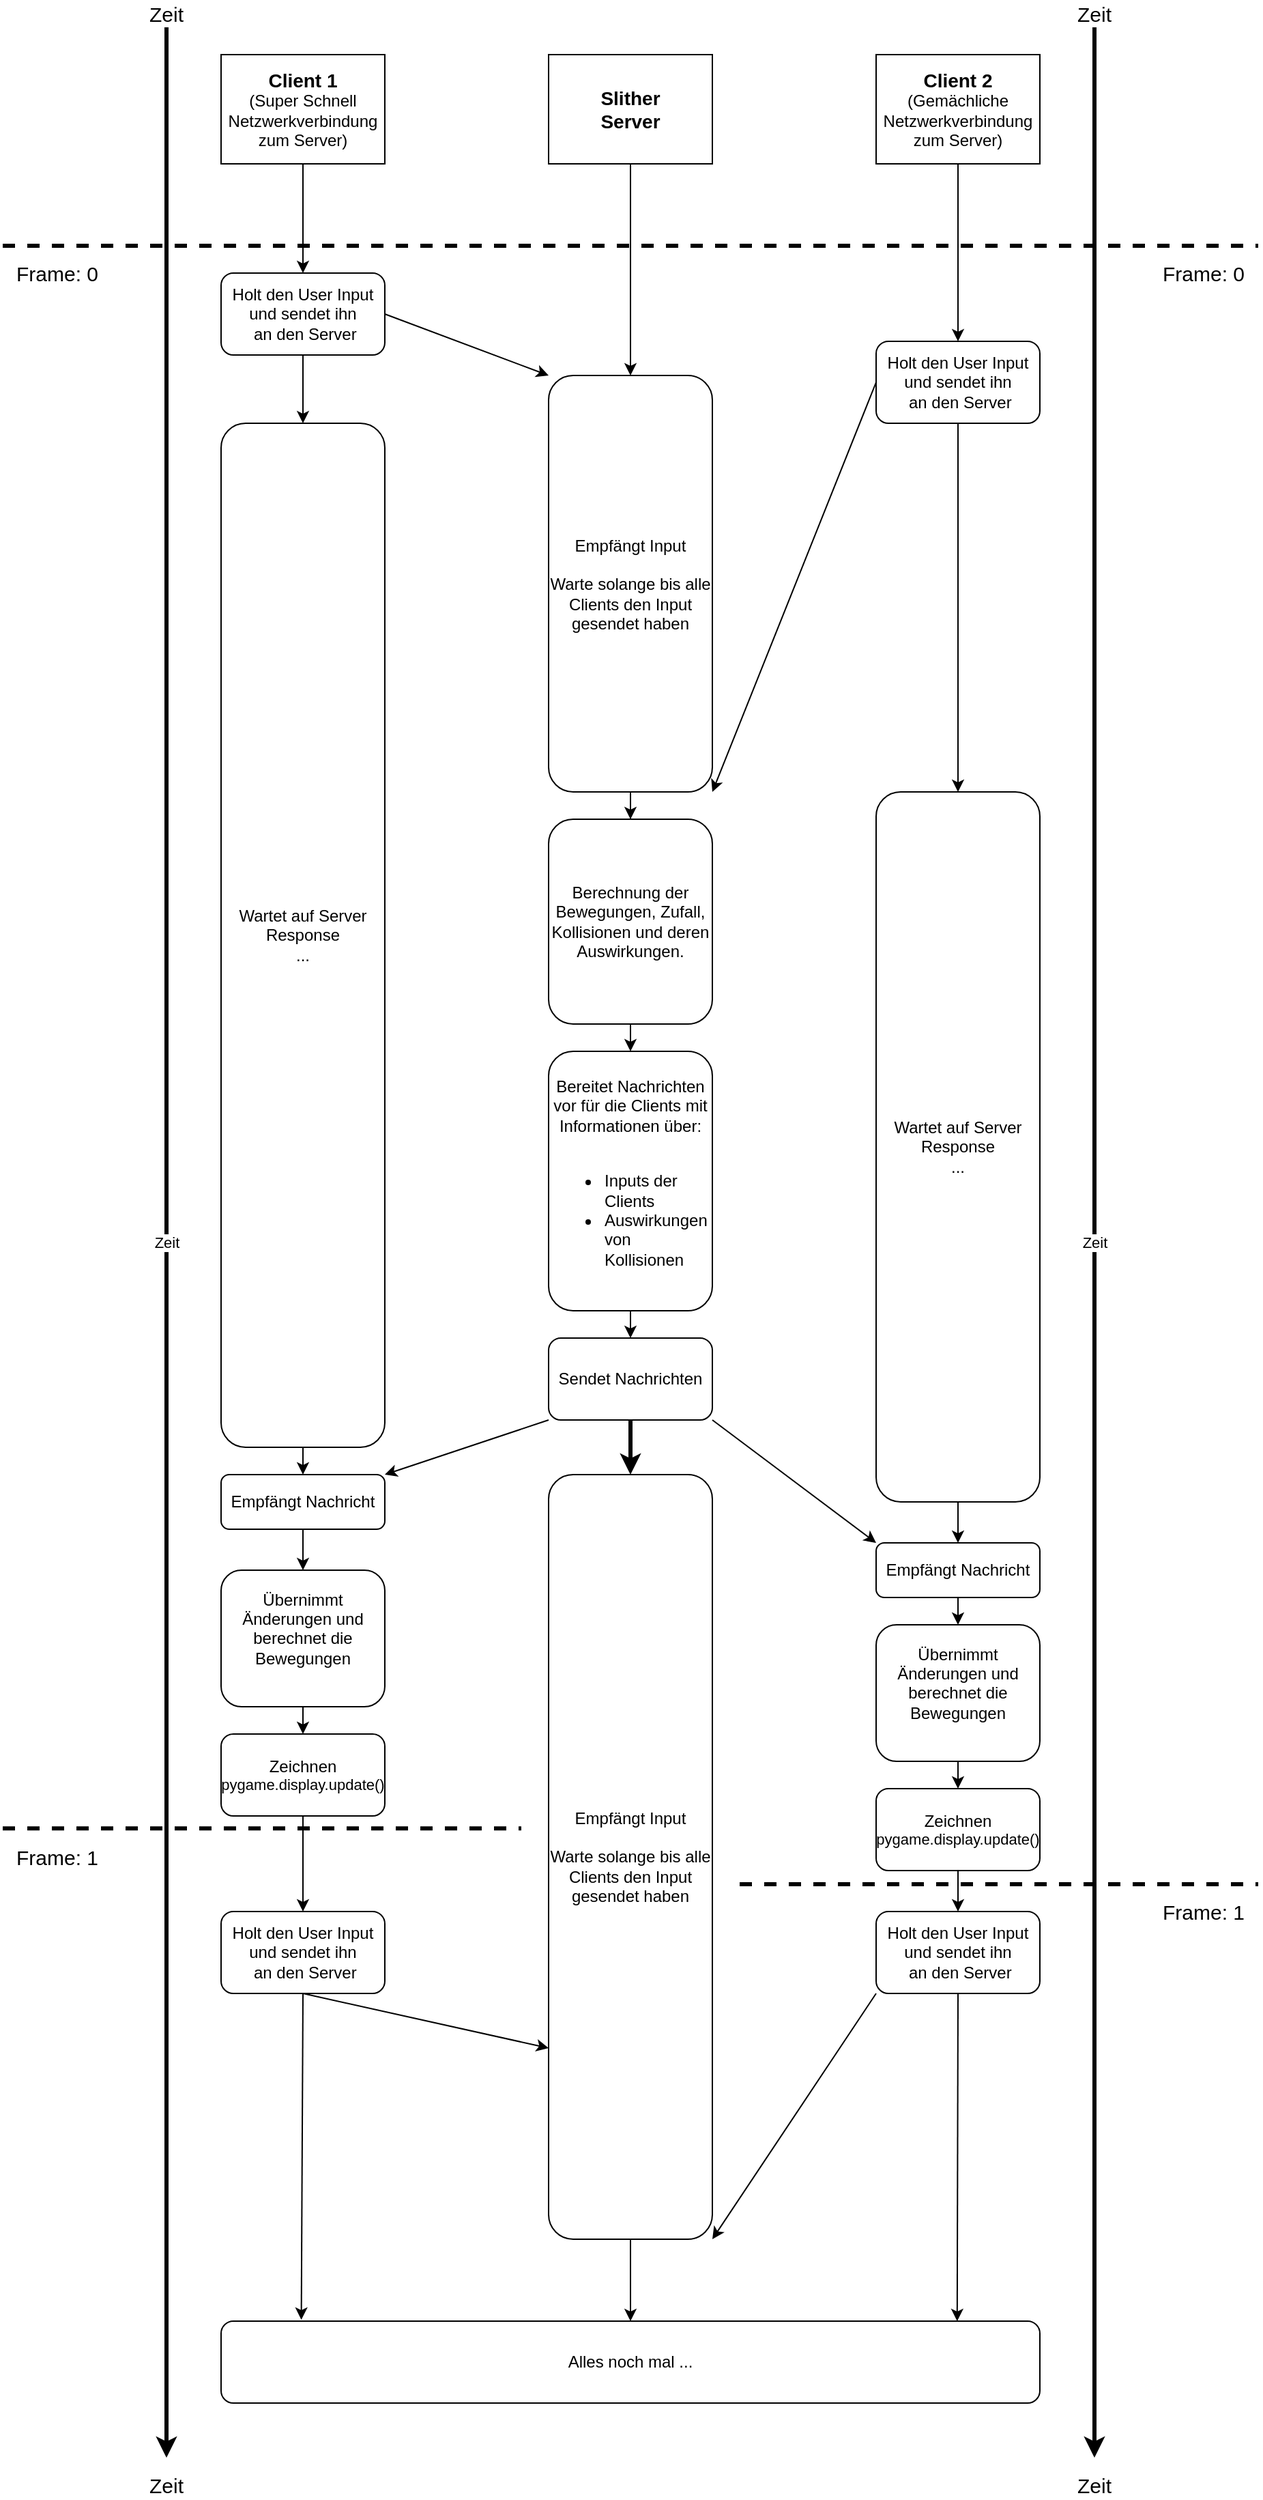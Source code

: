 <mxfile version="14.3.0" type="device"><diagram id="HNj5DHTk8mNZ1lS8gGdA" name="Page-1"><mxGraphModel dx="2217" dy="1107" grid="1" gridSize="10" guides="1" tooltips="1" connect="1" arrows="1" fold="1" page="1" pageScale="1" pageWidth="1100" pageHeight="850" math="0" shadow="0"><root><mxCell id="0"/><mxCell id="1" parent="0"/><mxCell id="abkOA6pwhR2164nVXNUi-29" style="edgeStyle=none;rounded=0;orthogonalLoop=1;jettySize=auto;html=1;exitX=0.5;exitY=1;exitDx=0;exitDy=0;entryX=0.5;entryY=0;entryDx=0;entryDy=0;" edge="1" parent="1" source="abkOA6pwhR2164nVXNUi-1" target="abkOA6pwhR2164nVXNUi-5"><mxGeometry relative="1" as="geometry"/></mxCell><mxCell id="abkOA6pwhR2164nVXNUi-1" value="&lt;div&gt;&lt;b&gt;&lt;font style=&quot;font-size: 14px&quot;&gt;Client 1&lt;/font&gt;&lt;/b&gt;&lt;br&gt;&lt;/div&gt;&lt;div&gt;(Super Schnell Netzwerkverbindung zum Server)&lt;/div&gt;" style="rounded=0;whiteSpace=wrap;html=1;" vertex="1" parent="1"><mxGeometry x="80" y="100" width="120" height="80" as="geometry"/></mxCell><mxCell id="abkOA6pwhR2164nVXNUi-30" style="edgeStyle=none;rounded=0;orthogonalLoop=1;jettySize=auto;html=1;exitX=0.5;exitY=1;exitDx=0;exitDy=0;" edge="1" parent="1" source="abkOA6pwhR2164nVXNUi-2" target="abkOA6pwhR2164nVXNUi-8"><mxGeometry relative="1" as="geometry"/></mxCell><mxCell id="abkOA6pwhR2164nVXNUi-2" value="&lt;div&gt;&lt;font size=&quot;1&quot;&gt;&lt;b style=&quot;font-size: 14px&quot;&gt;Client 2&lt;/b&gt;&lt;/font&gt;&lt;br&gt;&lt;/div&gt;(Gemächliche Netzwerkverbindung zum Server)" style="rounded=0;whiteSpace=wrap;html=1;" vertex="1" parent="1"><mxGeometry x="560" y="100" width="120" height="80" as="geometry"/></mxCell><mxCell id="abkOA6pwhR2164nVXNUi-31" style="edgeStyle=none;rounded=0;orthogonalLoop=1;jettySize=auto;html=1;exitX=0.5;exitY=1;exitDx=0;exitDy=0;entryX=0.5;entryY=0;entryDx=0;entryDy=0;" edge="1" parent="1" source="abkOA6pwhR2164nVXNUi-3" target="abkOA6pwhR2164nVXNUi-10"><mxGeometry relative="1" as="geometry"/></mxCell><mxCell id="abkOA6pwhR2164nVXNUi-3" value="&lt;div style=&quot;font-size: 14px&quot;&gt;&lt;font style=&quot;font-size: 14px&quot;&gt;&lt;b&gt;Slither&lt;br&gt;&lt;/b&gt;&lt;/font&gt;&lt;/div&gt;&lt;div style=&quot;font-size: 14px&quot;&gt;&lt;font style=&quot;font-size: 14px&quot;&gt;&lt;b&gt;Server&lt;/b&gt;&lt;/font&gt;&lt;/div&gt;" style="rounded=0;whiteSpace=wrap;html=1;" vertex="1" parent="1"><mxGeometry x="320" y="100" width="120" height="80" as="geometry"/></mxCell><mxCell id="abkOA6pwhR2164nVXNUi-4" value="&lt;div style=&quot;font-size: 13px&quot;&gt;&lt;br&gt;&lt;/div&gt;" style="endArrow=none;dashed=1;html=1;strokeWidth=3;" edge="1" parent="1"><mxGeometry width="50" height="50" relative="1" as="geometry"><mxPoint x="-80" y="240" as="sourcePoint"/><mxPoint x="840" y="240" as="targetPoint"/></mxGeometry></mxCell><mxCell id="abkOA6pwhR2164nVXNUi-11" style="rounded=0;orthogonalLoop=1;jettySize=auto;html=1;exitX=1;exitY=0.5;exitDx=0;exitDy=0;entryX=0;entryY=0;entryDx=0;entryDy=0;" edge="1" parent="1" source="abkOA6pwhR2164nVXNUi-5" target="abkOA6pwhR2164nVXNUi-10"><mxGeometry relative="1" as="geometry"><mxPoint x="320" y="335" as="targetPoint"/></mxGeometry></mxCell><mxCell id="abkOA6pwhR2164nVXNUi-24" value="" style="edgeStyle=none;rounded=0;orthogonalLoop=1;jettySize=auto;html=1;" edge="1" parent="1" source="abkOA6pwhR2164nVXNUi-5" target="abkOA6pwhR2164nVXNUi-23"><mxGeometry relative="1" as="geometry"/></mxCell><mxCell id="abkOA6pwhR2164nVXNUi-5" value="&lt;div&gt;Holt den User Input&lt;/div&gt;&lt;div&gt;und sendet ihn&lt;br&gt;&lt;/div&gt;&amp;nbsp;an den Server" style="rounded=1;whiteSpace=wrap;html=1;" vertex="1" parent="1"><mxGeometry x="80" y="260" width="120" height="60" as="geometry"/></mxCell><mxCell id="abkOA6pwhR2164nVXNUi-18" style="edgeStyle=none;rounded=0;orthogonalLoop=1;jettySize=auto;html=1;exitX=0;exitY=0.5;exitDx=0;exitDy=0;entryX=1;entryY=1;entryDx=0;entryDy=0;" edge="1" parent="1" source="abkOA6pwhR2164nVXNUi-8" target="abkOA6pwhR2164nVXNUi-10"><mxGeometry relative="1" as="geometry"/></mxCell><mxCell id="abkOA6pwhR2164nVXNUi-26" style="edgeStyle=none;rounded=0;orthogonalLoop=1;jettySize=auto;html=1;exitX=0.5;exitY=1;exitDx=0;exitDy=0;" edge="1" parent="1" source="abkOA6pwhR2164nVXNUi-8" target="abkOA6pwhR2164nVXNUi-25"><mxGeometry relative="1" as="geometry"/></mxCell><mxCell id="abkOA6pwhR2164nVXNUi-8" value="&lt;div&gt;Holt den User Input&lt;br&gt;&lt;/div&gt;&lt;div&gt;und sendet ihn&lt;br&gt;&lt;/div&gt;&amp;nbsp;an den Server" style="rounded=1;whiteSpace=wrap;html=1;" vertex="1" parent="1"><mxGeometry x="560" y="310" width="120" height="60" as="geometry"/></mxCell><mxCell id="abkOA6pwhR2164nVXNUi-9" value="Zeit" style="endArrow=classic;html=1;strokeWidth=3;entryX=0;entryY=0;entryDx=0;entryDy=0;exitX=0.5;exitY=1;exitDx=0;exitDy=0;" edge="1" parent="1" source="abkOA6pwhR2164nVXNUi-80"><mxGeometry width="50" height="50" relative="1" as="geometry"><mxPoint x="40" y="90" as="sourcePoint"/><mxPoint x="40" y="1860" as="targetPoint"/><Array as="points"/></mxGeometry></mxCell><mxCell id="abkOA6pwhR2164nVXNUi-15" value="" style="edgeStyle=none;rounded=0;orthogonalLoop=1;jettySize=auto;html=1;" edge="1" parent="1" source="abkOA6pwhR2164nVXNUi-21"><mxGeometry relative="1" as="geometry"><mxPoint x="380" y="550" as="targetPoint"/></mxGeometry></mxCell><mxCell id="abkOA6pwhR2164nVXNUi-10" value="&lt;div&gt;Empfängt Input&lt;/div&gt;&lt;div&gt;&lt;br&gt;&lt;/div&gt;&lt;div&gt;Warte solange bis alle Clients den Input gesendet haben&lt;br&gt;&lt;/div&gt;" style="rounded=1;whiteSpace=wrap;html=1;" vertex="1" parent="1"><mxGeometry x="320" y="335" width="120" height="305" as="geometry"/></mxCell><mxCell id="abkOA6pwhR2164nVXNUi-41" style="edgeStyle=none;rounded=0;orthogonalLoop=1;jettySize=auto;html=1;exitX=0.5;exitY=1;exitDx=0;exitDy=0;entryX=0.5;entryY=0;entryDx=0;entryDy=0;" edge="1" parent="1" source="abkOA6pwhR2164nVXNUi-23" target="abkOA6pwhR2164nVXNUi-36"><mxGeometry relative="1" as="geometry"/></mxCell><mxCell id="abkOA6pwhR2164nVXNUi-23" value="&lt;div&gt;Wartet auf Server Response&lt;/div&gt;..." style="whiteSpace=wrap;html=1;rounded=1;" vertex="1" parent="1"><mxGeometry x="80" y="370" width="120" height="750" as="geometry"/></mxCell><mxCell id="abkOA6pwhR2164nVXNUi-40" style="edgeStyle=none;rounded=0;orthogonalLoop=1;jettySize=auto;html=1;exitX=0.5;exitY=1;exitDx=0;exitDy=0;" edge="1" parent="1" source="abkOA6pwhR2164nVXNUi-25"><mxGeometry relative="1" as="geometry"><mxPoint x="620" y="1190" as="targetPoint"/></mxGeometry></mxCell><mxCell id="abkOA6pwhR2164nVXNUi-25" value="&lt;div&gt;Wartet auf Server Response&lt;/div&gt;&lt;div&gt;...&lt;/div&gt;" style="whiteSpace=wrap;html=1;rounded=1;" vertex="1" parent="1"><mxGeometry x="560" y="640" width="120" height="520" as="geometry"/></mxCell><mxCell id="abkOA6pwhR2164nVXNUi-33" style="edgeStyle=none;rounded=0;orthogonalLoop=1;jettySize=auto;html=1;exitX=0.5;exitY=1;exitDx=0;exitDy=0;entryX=0.5;entryY=0;entryDx=0;entryDy=0;" edge="1" parent="1" source="abkOA6pwhR2164nVXNUi-21" target="abkOA6pwhR2164nVXNUi-32"><mxGeometry relative="1" as="geometry"/></mxCell><mxCell id="abkOA6pwhR2164nVXNUi-21" value="&lt;div&gt;Berechnung der Bewegungen, Zufall, Kollisionen und deren Auswirkungen.&lt;/div&gt;" style="whiteSpace=wrap;html=1;rounded=1;" vertex="1" parent="1"><mxGeometry x="320" y="660" width="120" height="150" as="geometry"/></mxCell><mxCell id="abkOA6pwhR2164nVXNUi-28" value="" style="edgeStyle=none;rounded=0;orthogonalLoop=1;jettySize=auto;html=1;" edge="1" parent="1" source="abkOA6pwhR2164nVXNUi-10" target="abkOA6pwhR2164nVXNUi-21"><mxGeometry relative="1" as="geometry"><mxPoint x="380" y="480" as="sourcePoint"/><mxPoint x="380" y="550" as="targetPoint"/></mxGeometry></mxCell><mxCell id="abkOA6pwhR2164nVXNUi-35" value="" style="edgeStyle=none;rounded=0;orthogonalLoop=1;jettySize=auto;html=1;" edge="1" parent="1" source="abkOA6pwhR2164nVXNUi-32" target="abkOA6pwhR2164nVXNUi-34"><mxGeometry relative="1" as="geometry"/></mxCell><mxCell id="abkOA6pwhR2164nVXNUi-32" value="&lt;div&gt;Bereitet Nachrichten vor für die Clients mit Informationen über:&lt;/div&gt;&lt;div&gt;&lt;br&gt;&lt;/div&gt;&lt;div align=&quot;left&quot;&gt;&lt;ul&gt;&lt;li&gt;Inputs der Clients&lt;/li&gt;&lt;li&gt;Auswirkungen von Kollisionen&lt;/li&gt;&lt;/ul&gt;&lt;/div&gt;" style="rounded=1;whiteSpace=wrap;html=1;" vertex="1" parent="1"><mxGeometry x="320" y="830" width="120" height="190" as="geometry"/></mxCell><mxCell id="abkOA6pwhR2164nVXNUi-37" value="" style="edgeStyle=none;rounded=0;orthogonalLoop=1;jettySize=auto;html=1;entryX=1;entryY=0;entryDx=0;entryDy=0;exitX=0;exitY=1;exitDx=0;exitDy=0;" edge="1" parent="1" source="abkOA6pwhR2164nVXNUi-34" target="abkOA6pwhR2164nVXNUi-36"><mxGeometry relative="1" as="geometry"/></mxCell><mxCell id="abkOA6pwhR2164nVXNUi-39" style="edgeStyle=none;rounded=0;orthogonalLoop=1;jettySize=auto;html=1;exitX=1;exitY=1;exitDx=0;exitDy=0;entryX=0;entryY=0;entryDx=0;entryDy=0;" edge="1" parent="1" source="abkOA6pwhR2164nVXNUi-34"><mxGeometry relative="1" as="geometry"><mxPoint x="560" y="1190" as="targetPoint"/></mxGeometry></mxCell><mxCell id="abkOA6pwhR2164nVXNUi-69" style="edgeStyle=none;rounded=0;orthogonalLoop=1;jettySize=auto;html=1;exitX=0.5;exitY=1;exitDx=0;exitDy=0;entryX=0.5;entryY=0;entryDx=0;entryDy=0;strokeWidth=3;" edge="1" parent="1" source="abkOA6pwhR2164nVXNUi-34" target="abkOA6pwhR2164nVXNUi-68"><mxGeometry relative="1" as="geometry"/></mxCell><mxCell id="abkOA6pwhR2164nVXNUi-34" value="Sendet Nachrichten" style="whiteSpace=wrap;html=1;rounded=1;" vertex="1" parent="1"><mxGeometry x="320" y="1040" width="120" height="60" as="geometry"/></mxCell><mxCell id="abkOA6pwhR2164nVXNUi-43" value="" style="edgeStyle=none;rounded=0;orthogonalLoop=1;jettySize=auto;html=1;" edge="1" parent="1" source="abkOA6pwhR2164nVXNUi-36" target="abkOA6pwhR2164nVXNUi-42"><mxGeometry relative="1" as="geometry"/></mxCell><mxCell id="abkOA6pwhR2164nVXNUi-36" value="&lt;div&gt;Empfängt Nachricht&lt;/div&gt;" style="whiteSpace=wrap;html=1;rounded=1;" vertex="1" parent="1"><mxGeometry x="80" y="1140" width="120" height="40" as="geometry"/></mxCell><mxCell id="abkOA6pwhR2164nVXNUi-56" value="" style="edgeStyle=none;rounded=0;orthogonalLoop=1;jettySize=auto;html=1;" edge="1" parent="1" source="abkOA6pwhR2164nVXNUi-42" target="abkOA6pwhR2164nVXNUi-55"><mxGeometry relative="1" as="geometry"/></mxCell><mxCell id="abkOA6pwhR2164nVXNUi-42" value="&lt;div&gt;Übernimmt Änderungen und berechnet die Bewegungen &lt;br&gt;&lt;/div&gt;&lt;div&gt;&lt;br&gt; &lt;/div&gt;" style="whiteSpace=wrap;html=1;rounded=1;" vertex="1" parent="1"><mxGeometry x="80" y="1210" width="120" height="100" as="geometry"/></mxCell><mxCell id="abkOA6pwhR2164nVXNUi-48" style="edgeStyle=none;rounded=0;orthogonalLoop=1;jettySize=auto;html=1;exitX=0.5;exitY=1;exitDx=0;exitDy=0;entryX=0.5;entryY=0;entryDx=0;entryDy=0;" edge="1" parent="1" source="abkOA6pwhR2164nVXNUi-46" target="abkOA6pwhR2164nVXNUi-47"><mxGeometry relative="1" as="geometry"/></mxCell><mxCell id="abkOA6pwhR2164nVXNUi-46" value="&lt;div&gt;Empfängt Nachricht&lt;/div&gt;" style="whiteSpace=wrap;html=1;rounded=1;" vertex="1" parent="1"><mxGeometry x="560" y="1190" width="120" height="40" as="geometry"/></mxCell><mxCell id="abkOA6pwhR2164nVXNUi-58" style="edgeStyle=none;rounded=0;orthogonalLoop=1;jettySize=auto;html=1;exitX=0.5;exitY=1;exitDx=0;exitDy=0;entryX=0.5;entryY=0;entryDx=0;entryDy=0;" edge="1" parent="1" source="abkOA6pwhR2164nVXNUi-47" target="abkOA6pwhR2164nVXNUi-57"><mxGeometry relative="1" as="geometry"/></mxCell><mxCell id="abkOA6pwhR2164nVXNUi-47" value="&lt;div&gt;Übernimmt Änderungen und berechnet die Bewegungen &lt;br&gt;&lt;/div&gt;&lt;div&gt;&lt;br&gt; &lt;/div&gt;" style="whiteSpace=wrap;html=1;rounded=1;" vertex="1" parent="1"><mxGeometry x="560" y="1250" width="120" height="100" as="geometry"/></mxCell><mxCell id="abkOA6pwhR2164nVXNUi-61" style="edgeStyle=none;rounded=0;orthogonalLoop=1;jettySize=auto;html=1;exitX=0.5;exitY=1;exitDx=0;exitDy=0;" edge="1" parent="1" source="abkOA6pwhR2164nVXNUi-55" target="abkOA6pwhR2164nVXNUi-60"><mxGeometry relative="1" as="geometry"/></mxCell><mxCell id="abkOA6pwhR2164nVXNUi-55" value="&lt;div&gt;Zeichnen&lt;/div&gt;&lt;div style=&quot;font-size: 11px&quot;&gt;&lt;font style=&quot;font-size: 11px&quot;&gt;pygame.display.update()&lt;br&gt;&lt;/font&gt;&lt;/div&gt;" style="whiteSpace=wrap;html=1;rounded=1;" vertex="1" parent="1"><mxGeometry x="80" y="1330" width="120" height="60" as="geometry"/></mxCell><mxCell id="abkOA6pwhR2164nVXNUi-63" style="edgeStyle=none;rounded=0;orthogonalLoop=1;jettySize=auto;html=1;exitX=0.5;exitY=1;exitDx=0;exitDy=0;" edge="1" parent="1" source="abkOA6pwhR2164nVXNUi-57" target="abkOA6pwhR2164nVXNUi-62"><mxGeometry relative="1" as="geometry"/></mxCell><mxCell id="abkOA6pwhR2164nVXNUi-57" value="&lt;div&gt;Zeichnen&lt;/div&gt;&lt;div style=&quot;font-size: 11px&quot;&gt;&lt;font style=&quot;font-size: 11px&quot;&gt;pygame.display.update()&lt;br&gt;&lt;/font&gt;&lt;/div&gt;" style="whiteSpace=wrap;html=1;rounded=1;" vertex="1" parent="1"><mxGeometry x="560" y="1370" width="120" height="60" as="geometry"/></mxCell><mxCell id="abkOA6pwhR2164nVXNUi-59" value="" style="endArrow=none;dashed=1;html=1;strokeWidth=3;" edge="1" parent="1"><mxGeometry width="50" height="50" relative="1" as="geometry"><mxPoint x="-80" y="1399.17" as="sourcePoint"/><mxPoint x="300" y="1399.17" as="targetPoint"/></mxGeometry></mxCell><mxCell id="abkOA6pwhR2164nVXNUi-65" style="edgeStyle=none;rounded=0;orthogonalLoop=1;jettySize=auto;html=1;exitX=0.5;exitY=1;exitDx=0;exitDy=0;entryX=0;entryY=0.75;entryDx=0;entryDy=0;" edge="1" parent="1" source="abkOA6pwhR2164nVXNUi-60" target="abkOA6pwhR2164nVXNUi-68"><mxGeometry relative="1" as="geometry"/></mxCell><mxCell id="abkOA6pwhR2164nVXNUi-72" style="edgeStyle=none;rounded=0;orthogonalLoop=1;jettySize=auto;html=1;exitX=0.5;exitY=1;exitDx=0;exitDy=0;entryX=0.098;entryY=-0.017;entryDx=0;entryDy=0;entryPerimeter=0;strokeWidth=1;" edge="1" parent="1" source="abkOA6pwhR2164nVXNUi-60" target="abkOA6pwhR2164nVXNUi-64"><mxGeometry relative="1" as="geometry"/></mxCell><mxCell id="abkOA6pwhR2164nVXNUi-60" value="&lt;div&gt;Holt den User Input&lt;/div&gt;&lt;div&gt;und sendet ihn&lt;br&gt;&lt;/div&gt;&amp;nbsp;an den Server" style="rounded=1;whiteSpace=wrap;html=1;" vertex="1" parent="1"><mxGeometry x="80" y="1460" width="120" height="60" as="geometry"/></mxCell><mxCell id="abkOA6pwhR2164nVXNUi-70" style="edgeStyle=none;rounded=0;orthogonalLoop=1;jettySize=auto;html=1;exitX=0;exitY=1;exitDx=0;exitDy=0;entryX=1;entryY=1;entryDx=0;entryDy=0;strokeWidth=1;" edge="1" parent="1" source="abkOA6pwhR2164nVXNUi-62" target="abkOA6pwhR2164nVXNUi-68"><mxGeometry relative="1" as="geometry"/></mxCell><mxCell id="abkOA6pwhR2164nVXNUi-73" style="edgeStyle=none;rounded=0;orthogonalLoop=1;jettySize=auto;html=1;exitX=0.5;exitY=1;exitDx=0;exitDy=0;entryX=0.899;entryY=0;entryDx=0;entryDy=0;entryPerimeter=0;strokeWidth=1;" edge="1" parent="1" source="abkOA6pwhR2164nVXNUi-62" target="abkOA6pwhR2164nVXNUi-64"><mxGeometry relative="1" as="geometry"/></mxCell><mxCell id="abkOA6pwhR2164nVXNUi-62" value="&lt;div&gt;Holt den User Input&lt;/div&gt;&lt;div&gt;und sendet ihn&lt;br&gt;&lt;/div&gt;&amp;nbsp;an den Server" style="rounded=1;whiteSpace=wrap;html=1;" vertex="1" parent="1"><mxGeometry x="560" y="1460" width="120" height="60" as="geometry"/></mxCell><mxCell id="abkOA6pwhR2164nVXNUi-64" value="Alles noch mal ..." style="rounded=1;whiteSpace=wrap;html=1;perimeterSpacing=0;" vertex="1" parent="1"><mxGeometry x="80" y="1760" width="600" height="60" as="geometry"/></mxCell><mxCell id="abkOA6pwhR2164nVXNUi-71" style="edgeStyle=none;rounded=0;orthogonalLoop=1;jettySize=auto;html=1;exitX=0.5;exitY=1;exitDx=0;exitDy=0;entryX=0.5;entryY=0;entryDx=0;entryDy=0;strokeWidth=1;" edge="1" parent="1" source="abkOA6pwhR2164nVXNUi-68" target="abkOA6pwhR2164nVXNUi-64"><mxGeometry relative="1" as="geometry"/></mxCell><mxCell id="abkOA6pwhR2164nVXNUi-68" value="&lt;div&gt;Empfängt Input&lt;/div&gt;&lt;div&gt;&lt;br&gt;&lt;/div&gt;&lt;div&gt;Warte solange bis alle Clients den Input gesendet haben&lt;br&gt;&lt;/div&gt;" style="rounded=1;whiteSpace=wrap;html=1;perimeter=rectanglePerimeter;imageAspect=1;" vertex="1" parent="1"><mxGeometry x="320" y="1140" width="120" height="560" as="geometry"/></mxCell><mxCell id="abkOA6pwhR2164nVXNUi-77" value="&lt;font style=&quot;font-size: 15px&quot;&gt;Frame: 1&lt;/font&gt;" style="text;html=1;strokeColor=none;fillColor=none;align=center;verticalAlign=middle;whiteSpace=wrap;rounded=0;" vertex="1" parent="1"><mxGeometry x="-80" y="1410" width="80" height="20" as="geometry"/></mxCell><mxCell id="abkOA6pwhR2164nVXNUi-78" value="Zeit" style="endArrow=classic;html=1;strokeWidth=3;" edge="1" parent="1"><mxGeometry width="50" height="50" relative="1" as="geometry"><mxPoint x="720" y="80" as="sourcePoint"/><mxPoint x="720" y="1860" as="targetPoint"/></mxGeometry></mxCell><mxCell id="abkOA6pwhR2164nVXNUi-79" style="edgeStyle=none;rounded=0;orthogonalLoop=1;jettySize=auto;html=1;exitX=0.5;exitY=0;exitDx=0;exitDy=0;strokeWidth=1;" edge="1" parent="1"><mxGeometry relative="1" as="geometry"><mxPoint x="60" y="1860" as="sourcePoint"/><mxPoint x="60" y="1860" as="targetPoint"/></mxGeometry></mxCell><mxCell id="abkOA6pwhR2164nVXNUi-80" value="&lt;font style=&quot;font-size: 15px&quot;&gt;Zeit&lt;/font&gt;" style="text;html=1;strokeColor=none;fillColor=none;align=center;verticalAlign=middle;whiteSpace=wrap;rounded=0;" vertex="1" parent="1"><mxGeometry x="20" y="60" width="40" height="20" as="geometry"/></mxCell><mxCell id="abkOA6pwhR2164nVXNUi-81" value="&lt;font style=&quot;font-size: 15px&quot;&gt;Zeit&lt;/font&gt;" style="text;html=1;strokeColor=none;fillColor=none;align=center;verticalAlign=middle;whiteSpace=wrap;rounded=0;" vertex="1" parent="1"><mxGeometry x="20" y="1870" width="40" height="20" as="geometry"/></mxCell><mxCell id="abkOA6pwhR2164nVXNUi-82" value="&lt;font style=&quot;font-size: 15px&quot;&gt;Zeit&lt;/font&gt;" style="text;html=1;strokeColor=none;fillColor=none;align=center;verticalAlign=middle;whiteSpace=wrap;rounded=0;" vertex="1" parent="1"><mxGeometry x="700" y="1870" width="40" height="20" as="geometry"/></mxCell><mxCell id="abkOA6pwhR2164nVXNUi-83" value="&lt;font style=&quot;font-size: 15px&quot;&gt;Zeit&lt;/font&gt;" style="text;html=1;strokeColor=none;fillColor=none;align=center;verticalAlign=middle;whiteSpace=wrap;rounded=0;" vertex="1" parent="1"><mxGeometry x="700" y="60" width="40" height="20" as="geometry"/></mxCell><mxCell id="abkOA6pwhR2164nVXNUi-84" value="&lt;font style=&quot;font-size: 15px&quot;&gt;Frame: 0&lt;br&gt;&lt;/font&gt;" style="text;html=1;strokeColor=none;fillColor=none;align=center;verticalAlign=middle;whiteSpace=wrap;rounded=0;" vertex="1" parent="1"><mxGeometry x="-80" y="250" width="80" height="20" as="geometry"/></mxCell><mxCell id="abkOA6pwhR2164nVXNUi-85" value="&lt;font style=&quot;font-size: 15px&quot;&gt;Frame: 0&lt;br&gt;&lt;/font&gt;" style="text;html=1;strokeColor=none;fillColor=none;align=center;verticalAlign=middle;whiteSpace=wrap;rounded=0;" vertex="1" parent="1"><mxGeometry x="760" y="250" width="80" height="20" as="geometry"/></mxCell><mxCell id="abkOA6pwhR2164nVXNUi-86" value="" style="endArrow=none;dashed=1;html=1;strokeWidth=3;" edge="1" parent="1"><mxGeometry width="50" height="50" relative="1" as="geometry"><mxPoint x="460" y="1440" as="sourcePoint"/><mxPoint x="840" y="1440" as="targetPoint"/></mxGeometry></mxCell><mxCell id="abkOA6pwhR2164nVXNUi-87" value="&lt;font style=&quot;font-size: 15px&quot;&gt;Frame: 1&lt;/font&gt;" style="text;html=1;strokeColor=none;fillColor=none;align=center;verticalAlign=middle;whiteSpace=wrap;rounded=0;" vertex="1" parent="1"><mxGeometry x="760" y="1450" width="80" height="20" as="geometry"/></mxCell></root></mxGraphModel></diagram></mxfile>